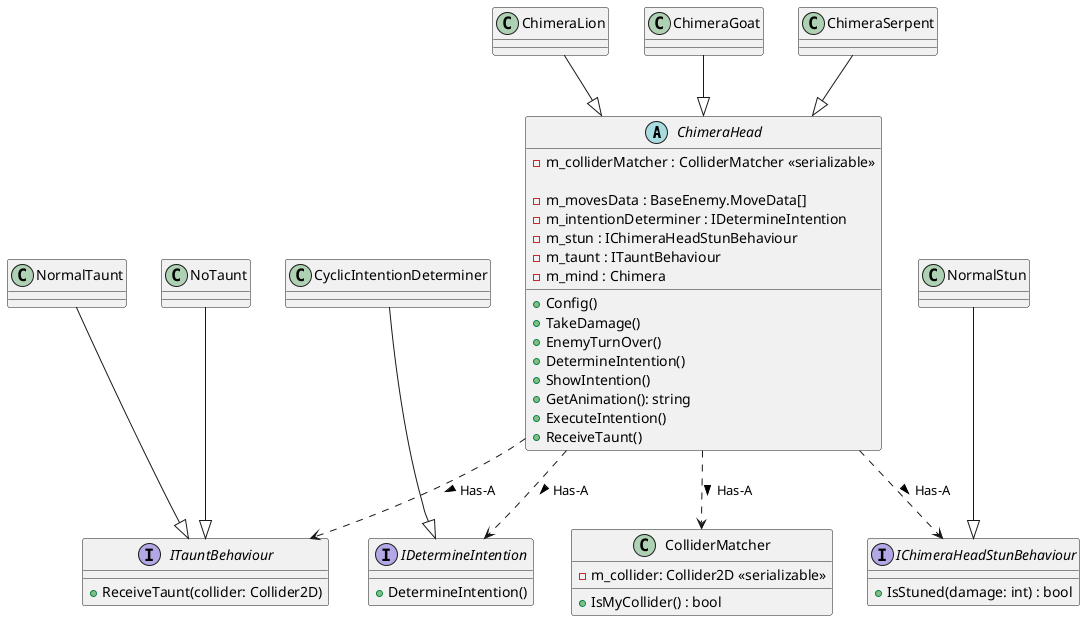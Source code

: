 @startuml
'https://plantuml.com/class-diagram

abstract class ChimeraHead {

- m_colliderMatcher : ColliderMatcher <<serializable>>

- m_movesData : BaseEnemy.MoveData[]
- m_intentionDeterminer : IDetermineIntention
- m_stun : IChimeraHeadStunBehaviour
- m_taunt : ITauntBehaviour
- m_mind : Chimera


+ Config()
+ TakeDamage()
+ EnemyTurnOver()
+ DetermineIntention()
+ ShowIntention()
+ GetAnimation(): string
+ ExecuteIntention() 
+ ReceiveTaunt()
}

interface ITauntBehaviour {
+ ReceiveTaunt(collider: Collider2D)
}

class NormalTaunt
class NoTaunt

NormalTaunt --|> ITauntBehaviour
NoTaunt --|> ITauntBehaviour

interface IDetermineIntention{
+ DetermineIntention()
}

class CyclicIntentionDeterminer
CyclicIntentionDeterminer --|> IDetermineIntention

interface IChimeraHeadStunBehaviour{
+ IsStuned(damage: int) : bool
}

class NormalStun
NormalStun --|> IChimeraHeadStunBehaviour

class ColliderMatcher{
- m_collider: Collider2D <<serializable>>

+ IsMyCollider() : bool
}


ChimeraHead ..> ITauntBehaviour : Has-A >
ChimeraHead ..> IDetermineIntention : Has-A >
ChimeraHead ..> IChimeraHeadStunBehaviour : Has-A >
ChimeraHead ..> ColliderMatcher : Has-A >

class ChimeraLion 
class ChimeraGoat 
class ChimeraSerpent 

ChimeraLion --|> ChimeraHead
ChimeraGoat --|> ChimeraHead
ChimeraSerpent --|> ChimeraHead

@enduml